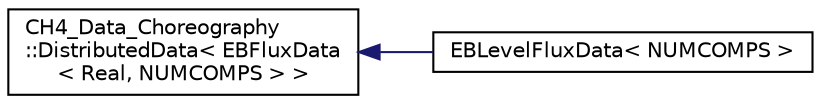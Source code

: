 digraph "Graphical Class Hierarchy"
{
  edge [fontname="Helvetica",fontsize="10",labelfontname="Helvetica",labelfontsize="10"];
  node [fontname="Helvetica",fontsize="10",shape=record];
  rankdir="LR";
  Node0 [label="CH4_Data_Choreography\l::DistributedData\< EBFluxData\l\< Real, NUMCOMPS \> \>",height=0.2,width=0.4,color="black", fillcolor="white", style="filled",URL="$classCH4__Data__Choreography_1_1DistributedData.html"];
  Node0 -> Node1 [dir="back",color="midnightblue",fontsize="10",style="solid",fontname="Helvetica"];
  Node1 [label="EBLevelFluxData\< NUMCOMPS \>",height=0.2,width=0.4,color="black", fillcolor="white", style="filled",URL="$classEBLevelFluxData.html"];
}
